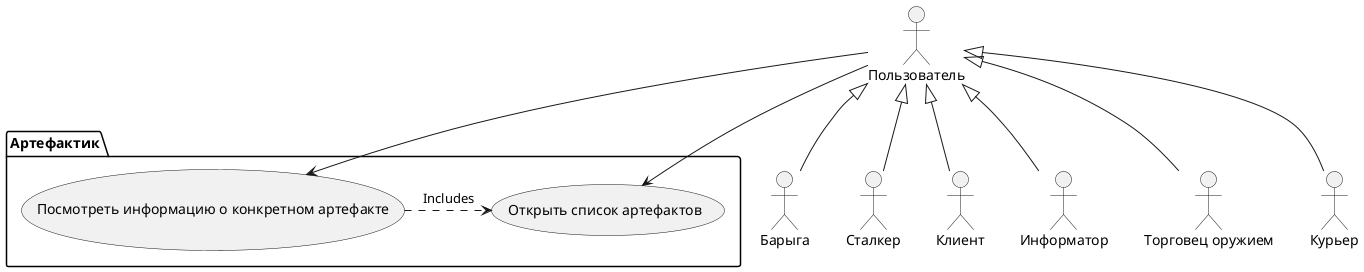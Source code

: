 @startuml
actor Барыга as Sidor
actor Сталкер as Stalker
actor Клиент as Client
actor Информатор as Informator
actor "Торговец оружием" as GunSeller
actor Курьер as Courier
actor Пользователь as User

User<|-- Sidor
User<|-- Stalker
User<|-- Client
User<|-- Informator
User<|-- GunSeller
User<|-- Courier


package Артефактик {

    usecase "Открыть список артефактов" as OpenArtifactList

    usecase "Посмотреть информацию о конкретном артефакте" as OpenArtifact


    OpenArtifact.> OpenArtifactList: Includes
}

User --> OpenArtifactList
User --> OpenArtifact


@enduml
